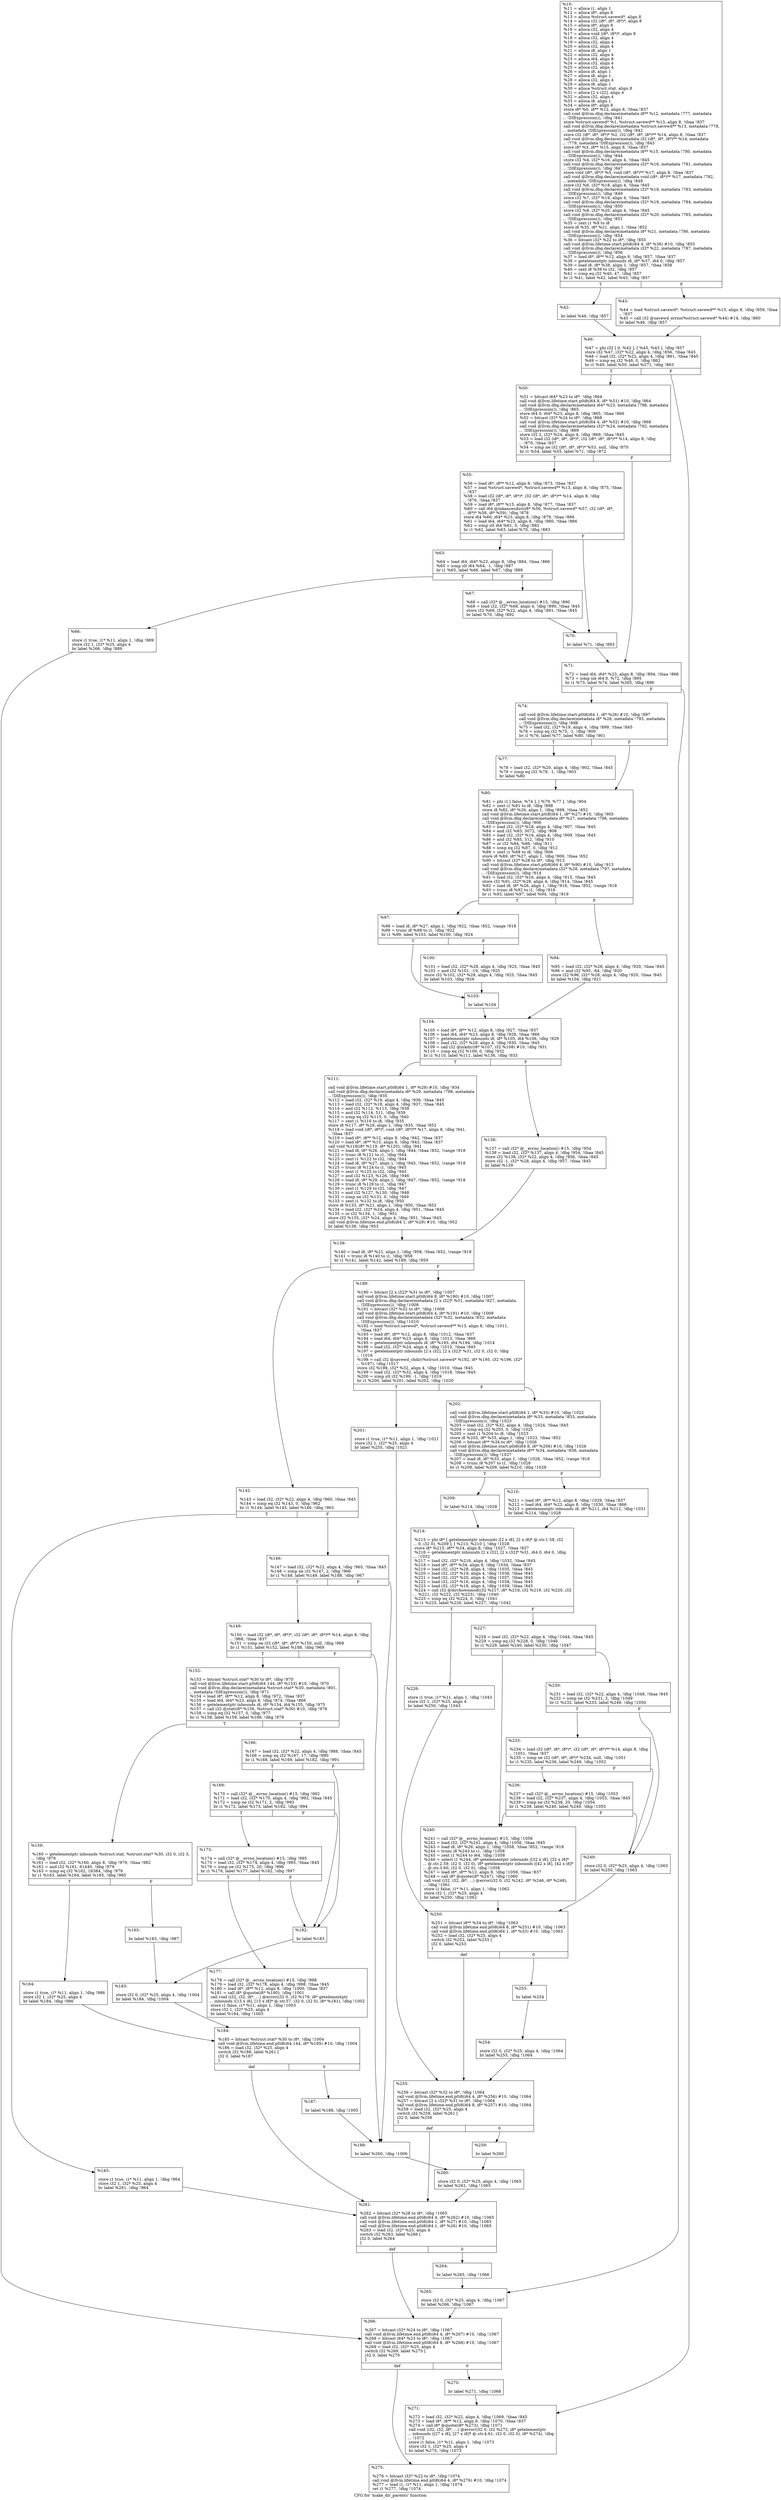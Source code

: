 digraph "CFG for 'make_dir_parents' function" {
	label="CFG for 'make_dir_parents' function";

	Node0x1f39f30 [shape=record,label="{%10:\l  %11 = alloca i1, align 1\l  %12 = alloca i8*, align 8\l  %13 = alloca %struct.savewd*, align 8\l  %14 = alloca i32 (i8*, i8*, i8*)*, align 8\l  %15 = alloca i8*, align 8\l  %16 = alloca i32, align 4\l  %17 = alloca void (i8*, i8*)*, align 8\l  %18 = alloca i32, align 4\l  %19 = alloca i32, align 4\l  %20 = alloca i32, align 4\l  %21 = alloca i8, align 1\l  %22 = alloca i32, align 4\l  %23 = alloca i64, align 8\l  %24 = alloca i32, align 4\l  %25 = alloca i32, align 4\l  %26 = alloca i8, align 1\l  %27 = alloca i8, align 1\l  %28 = alloca i32, align 4\l  %29 = alloca i8, align 1\l  %30 = alloca %struct.stat, align 8\l  %31 = alloca [2 x i32], align 4\l  %32 = alloca i32, align 4\l  %33 = alloca i8, align 1\l  %34 = alloca i8*, align 8\l  store i8* %0, i8** %12, align 8, !tbaa !837\l  call void @llvm.dbg.declare(metadata i8** %12, metadata !777, metadata\l... !DIExpression()), !dbg !841\l  store %struct.savewd* %1, %struct.savewd** %13, align 8, !tbaa !837\l  call void @llvm.dbg.declare(metadata %struct.savewd** %13, metadata !778,\l... metadata !DIExpression()), !dbg !842\l  store i32 (i8*, i8*, i8*)* %2, i32 (i8*, i8*, i8*)** %14, align 8, !tbaa !837\l  call void @llvm.dbg.declare(metadata i32 (i8*, i8*, i8*)** %14, metadata\l... !779, metadata !DIExpression()), !dbg !843\l  store i8* %3, i8** %15, align 8, !tbaa !837\l  call void @llvm.dbg.declare(metadata i8** %15, metadata !780, metadata\l... !DIExpression()), !dbg !844\l  store i32 %4, i32* %16, align 4, !tbaa !845\l  call void @llvm.dbg.declare(metadata i32* %16, metadata !781, metadata\l... !DIExpression()), !dbg !847\l  store void (i8*, i8*)* %5, void (i8*, i8*)** %17, align 8, !tbaa !837\l  call void @llvm.dbg.declare(metadata void (i8*, i8*)** %17, metadata !782,\l... metadata !DIExpression()), !dbg !848\l  store i32 %6, i32* %18, align 4, !tbaa !845\l  call void @llvm.dbg.declare(metadata i32* %18, metadata !783, metadata\l... !DIExpression()), !dbg !849\l  store i32 %7, i32* %19, align 4, !tbaa !845\l  call void @llvm.dbg.declare(metadata i32* %19, metadata !784, metadata\l... !DIExpression()), !dbg !850\l  store i32 %8, i32* %20, align 4, !tbaa !845\l  call void @llvm.dbg.declare(metadata i32* %20, metadata !785, metadata\l... !DIExpression()), !dbg !851\l  %35 = zext i1 %9 to i8\l  store i8 %35, i8* %21, align 1, !tbaa !852\l  call void @llvm.dbg.declare(metadata i8* %21, metadata !786, metadata\l... !DIExpression()), !dbg !854\l  %36 = bitcast i32* %22 to i8*, !dbg !855\l  call void @llvm.lifetime.start.p0i8(i64 4, i8* %36) #10, !dbg !855\l  call void @llvm.dbg.declare(metadata i32* %22, metadata !787, metadata\l... !DIExpression()), !dbg !856\l  %37 = load i8*, i8** %12, align 8, !dbg !857, !tbaa !837\l  %38 = getelementptr inbounds i8, i8* %37, i64 0, !dbg !857\l  %39 = load i8, i8* %38, align 1, !dbg !857, !tbaa !858\l  %40 = sext i8 %39 to i32, !dbg !857\l  %41 = icmp eq i32 %40, 47, !dbg !857\l  br i1 %41, label %42, label %43, !dbg !857\l|{<s0>T|<s1>F}}"];
	Node0x1f39f30:s0 -> Node0x1f39f80;
	Node0x1f39f30:s1 -> Node0x1f39fd0;
	Node0x1f39f80 [shape=record,label="{%42:\l\l  br label %46, !dbg !857\l}"];
	Node0x1f39f80 -> Node0x1f3a020;
	Node0x1f39fd0 [shape=record,label="{%43:\l\l  %44 = load %struct.savewd*, %struct.savewd** %13, align 8, !dbg !859, !tbaa\l... !837\l  %45 = call i32 @savewd_errno(%struct.savewd* %44) #14, !dbg !860\l  br label %46, !dbg !857\l}"];
	Node0x1f39fd0 -> Node0x1f3a020;
	Node0x1f3a020 [shape=record,label="{%46:\l\l  %47 = phi i32 [ 0, %42 ], [ %45, %43 ], !dbg !857\l  store i32 %47, i32* %22, align 4, !dbg !856, !tbaa !845\l  %48 = load i32, i32* %22, align 4, !dbg !861, !tbaa !845\l  %49 = icmp eq i32 %48, 0, !dbg !862\l  br i1 %49, label %50, label %271, !dbg !863\l|{<s0>T|<s1>F}}"];
	Node0x1f3a020:s0 -> Node0x1f3a070;
	Node0x1f3a020:s1 -> Node0x1f3b2e0;
	Node0x1f3a070 [shape=record,label="{%50:\l\l  %51 = bitcast i64* %23 to i8*, !dbg !864\l  call void @llvm.lifetime.start.p0i8(i64 8, i8* %51) #10, !dbg !864\l  call void @llvm.dbg.declare(metadata i64* %23, metadata !788, metadata\l... !DIExpression()), !dbg !865\l  store i64 0, i64* %23, align 8, !dbg !865, !tbaa !866\l  %52 = bitcast i32* %24 to i8*, !dbg !868\l  call void @llvm.lifetime.start.p0i8(i64 4, i8* %52) #10, !dbg !868\l  call void @llvm.dbg.declare(metadata i32* %24, metadata !792, metadata\l... !DIExpression()), !dbg !869\l  store i32 2, i32* %24, align 4, !dbg !869, !tbaa !845\l  %53 = load i32 (i8*, i8*, i8*)*, i32 (i8*, i8*, i8*)** %14, align 8, !dbg\l... !870, !tbaa !837\l  %54 = icmp ne i32 (i8*, i8*, i8*)* %53, null, !dbg !870\l  br i1 %54, label %55, label %71, !dbg !872\l|{<s0>T|<s1>F}}"];
	Node0x1f3a070:s0 -> Node0x1f3a0c0;
	Node0x1f3a070:s1 -> Node0x1f3a250;
	Node0x1f3a0c0 [shape=record,label="{%55:\l\l  %56 = load i8*, i8** %12, align 8, !dbg !873, !tbaa !837\l  %57 = load %struct.savewd*, %struct.savewd** %13, align 8, !dbg !875, !tbaa\l... !837\l  %58 = load i32 (i8*, i8*, i8*)*, i32 (i8*, i8*, i8*)** %14, align 8, !dbg\l... !876, !tbaa !837\l  %59 = load i8*, i8** %15, align 8, !dbg !877, !tbaa !837\l  %60 = call i64 @mkancesdirs(i8* %56, %struct.savewd* %57, i32 (i8*, i8*,\l... i8*)* %58, i8* %59), !dbg !878\l  store i64 %60, i64* %23, align 8, !dbg !879, !tbaa !866\l  %61 = load i64, i64* %23, align 8, !dbg !880, !tbaa !866\l  %62 = icmp slt i64 %61, 0, !dbg !882\l  br i1 %62, label %63, label %70, !dbg !883\l|{<s0>T|<s1>F}}"];
	Node0x1f3a0c0:s0 -> Node0x1f3a110;
	Node0x1f3a0c0:s1 -> Node0x1f3a200;
	Node0x1f3a110 [shape=record,label="{%63:\l\l  %64 = load i64, i64* %23, align 8, !dbg !884, !tbaa !866\l  %65 = icmp slt i64 %64, -1, !dbg !887\l  br i1 %65, label %66, label %67, !dbg !888\l|{<s0>T|<s1>F}}"];
	Node0x1f3a110:s0 -> Node0x1f3a160;
	Node0x1f3a110:s1 -> Node0x1f3a1b0;
	Node0x1f3a160 [shape=record,label="{%66:\l\l  store i1 true, i1* %11, align 1, !dbg !889\l  store i32 1, i32* %25, align 4\l  br label %266, !dbg !889\l}"];
	Node0x1f3a160 -> Node0x1f3b240;
	Node0x1f3a1b0 [shape=record,label="{%67:\l\l  %68 = call i32* @__errno_location() #15, !dbg !890\l  %69 = load i32, i32* %68, align 4, !dbg !890, !tbaa !845\l  store i32 %69, i32* %22, align 4, !dbg !891, !tbaa !845\l  br label %70, !dbg !892\l}"];
	Node0x1f3a1b0 -> Node0x1f3a200;
	Node0x1f3a200 [shape=record,label="{%70:\l\l  br label %71, !dbg !893\l}"];
	Node0x1f3a200 -> Node0x1f3a250;
	Node0x1f3a250 [shape=record,label="{%71:\l\l  %72 = load i64, i64* %23, align 8, !dbg !894, !tbaa !866\l  %73 = icmp sle i64 0, %72, !dbg !895\l  br i1 %73, label %74, label %265, !dbg !896\l|{<s0>T|<s1>F}}"];
	Node0x1f3a250:s0 -> Node0x1f3a2a0;
	Node0x1f3a250:s1 -> Node0x1f3b1f0;
	Node0x1f3a2a0 [shape=record,label="{%74:\l\l  call void @llvm.lifetime.start.p0i8(i64 1, i8* %26) #10, !dbg !897\l  call void @llvm.dbg.declare(metadata i8* %26, metadata !793, metadata\l... !DIExpression()), !dbg !898\l  %75 = load i32, i32* %19, align 4, !dbg !899, !tbaa !845\l  %76 = icmp eq i32 %75, -1, !dbg !900\l  br i1 %76, label %77, label %80, !dbg !901\l|{<s0>T|<s1>F}}"];
	Node0x1f3a2a0:s0 -> Node0x1f3a2f0;
	Node0x1f3a2a0:s1 -> Node0x1f3a340;
	Node0x1f3a2f0 [shape=record,label="{%77:\l\l  %78 = load i32, i32* %20, align 4, !dbg !902, !tbaa !845\l  %79 = icmp eq i32 %78, -1, !dbg !903\l  br label %80\l}"];
	Node0x1f3a2f0 -> Node0x1f3a340;
	Node0x1f3a340 [shape=record,label="{%80:\l\l  %81 = phi i1 [ false, %74 ], [ %79, %77 ], !dbg !904\l  %82 = zext i1 %81 to i8, !dbg !898\l  store i8 %82, i8* %26, align 1, !dbg !898, !tbaa !852\l  call void @llvm.lifetime.start.p0i8(i64 1, i8* %27) #10, !dbg !905\l  call void @llvm.dbg.declare(metadata i8* %27, metadata !796, metadata\l... !DIExpression()), !dbg !906\l  %83 = load i32, i32* %18, align 4, !dbg !907, !tbaa !845\l  %84 = and i32 %83, 3072, !dbg !908\l  %85 = load i32, i32* %16, align 4, !dbg !909, !tbaa !845\l  %86 = and i32 %85, 512, !dbg !910\l  %87 = or i32 %84, %86, !dbg !911\l  %88 = icmp eq i32 %87, 0, !dbg !912\l  %89 = zext i1 %88 to i8, !dbg !906\l  store i8 %89, i8* %27, align 1, !dbg !906, !tbaa !852\l  %90 = bitcast i32* %28 to i8*, !dbg !913\l  call void @llvm.lifetime.start.p0i8(i64 4, i8* %90) #10, !dbg !913\l  call void @llvm.dbg.declare(metadata i32* %28, metadata !797, metadata\l... !DIExpression()), !dbg !914\l  %91 = load i32, i32* %16, align 4, !dbg !915, !tbaa !845\l  store i32 %91, i32* %28, align 4, !dbg !914, !tbaa !845\l  %92 = load i8, i8* %26, align 1, !dbg !916, !tbaa !852, !range !918\l  %93 = trunc i8 %92 to i1, !dbg !916\l  br i1 %93, label %97, label %94, !dbg !919\l|{<s0>T|<s1>F}}"];
	Node0x1f3a340:s0 -> Node0x1f3a3e0;
	Node0x1f3a340:s1 -> Node0x1f3a390;
	Node0x1f3a390 [shape=record,label="{%94:\l\l  %95 = load i32, i32* %28, align 4, !dbg !920, !tbaa !845\l  %96 = and i32 %95, -64, !dbg !920\l  store i32 %96, i32* %28, align 4, !dbg !920, !tbaa !845\l  br label %104, !dbg !921\l}"];
	Node0x1f3a390 -> Node0x1f3a4d0;
	Node0x1f3a3e0 [shape=record,label="{%97:\l\l  %98 = load i8, i8* %27, align 1, !dbg !922, !tbaa !852, !range !918\l  %99 = trunc i8 %98 to i1, !dbg !922\l  br i1 %99, label %103, label %100, !dbg !924\l|{<s0>T|<s1>F}}"];
	Node0x1f3a3e0:s0 -> Node0x1f3a480;
	Node0x1f3a3e0:s1 -> Node0x1f3a430;
	Node0x1f3a430 [shape=record,label="{%100:\l\l  %101 = load i32, i32* %28, align 4, !dbg !925, !tbaa !845\l  %102 = and i32 %101, -19, !dbg !925\l  store i32 %102, i32* %28, align 4, !dbg !925, !tbaa !845\l  br label %103, !dbg !926\l}"];
	Node0x1f3a430 -> Node0x1f3a480;
	Node0x1f3a480 [shape=record,label="{%103:\l\l  br label %104\l}"];
	Node0x1f3a480 -> Node0x1f3a4d0;
	Node0x1f3a4d0 [shape=record,label="{%104:\l\l  %105 = load i8*, i8** %12, align 8, !dbg !927, !tbaa !837\l  %106 = load i64, i64* %23, align 8, !dbg !928, !tbaa !866\l  %107 = getelementptr inbounds i8, i8* %105, i64 %106, !dbg !929\l  %108 = load i32, i32* %28, align 4, !dbg !930, !tbaa !845\l  %109 = call i32 @mkdir(i8* %107, i32 %108) #10, !dbg !931\l  %110 = icmp eq i32 %109, 0, !dbg !932\l  br i1 %110, label %111, label %136, !dbg !933\l|{<s0>T|<s1>F}}"];
	Node0x1f3a4d0:s0 -> Node0x1f3a520;
	Node0x1f3a4d0:s1 -> Node0x1f3a570;
	Node0x1f3a520 [shape=record,label="{%111:\l\l  call void @llvm.lifetime.start.p0i8(i64 1, i8* %29) #10, !dbg !934\l  call void @llvm.dbg.declare(metadata i8* %29, metadata !798, metadata\l... !DIExpression()), !dbg !935\l  %112 = load i32, i32* %16, align 4, !dbg !936, !tbaa !845\l  %113 = load i32, i32* %18, align 4, !dbg !937, !tbaa !845\l  %114 = and i32 %112, %113, !dbg !938\l  %115 = and i32 %114, 511, !dbg !939\l  %116 = icmp eq i32 %115, 0, !dbg !940\l  %117 = zext i1 %116 to i8, !dbg !935\l  store i8 %117, i8* %29, align 1, !dbg !935, !tbaa !852\l  %118 = load void (i8*, i8*)*, void (i8*, i8*)** %17, align 8, !dbg !941,\l... !tbaa !837\l  %119 = load i8*, i8** %12, align 8, !dbg !942, !tbaa !837\l  %120 = load i8*, i8** %15, align 8, !dbg !943, !tbaa !837\l  call void %118(i8* %119, i8* %120), !dbg !941\l  %121 = load i8, i8* %26, align 1, !dbg !944, !tbaa !852, !range !918\l  %122 = trunc i8 %121 to i1, !dbg !944\l  %123 = zext i1 %122 to i32, !dbg !944\l  %124 = load i8, i8* %27, align 1, !dbg !945, !tbaa !852, !range !918\l  %125 = trunc i8 %124 to i1, !dbg !945\l  %126 = zext i1 %125 to i32, !dbg !945\l  %127 = and i32 %123, %126, !dbg !946\l  %128 = load i8, i8* %29, align 1, !dbg !947, !tbaa !852, !range !918\l  %129 = trunc i8 %128 to i1, !dbg !947\l  %130 = zext i1 %129 to i32, !dbg !947\l  %131 = and i32 %127, %130, !dbg !948\l  %132 = icmp ne i32 %131, 0, !dbg !949\l  %133 = zext i1 %132 to i8, !dbg !950\l  store i8 %133, i8* %21, align 1, !dbg !950, !tbaa !852\l  %134 = load i32, i32* %24, align 4, !dbg !951, !tbaa !845\l  %135 = or i32 %134, 1, !dbg !951\l  store i32 %135, i32* %24, align 4, !dbg !951, !tbaa !845\l  call void @llvm.lifetime.end.p0i8(i64 1, i8* %29) #10, !dbg !952\l  br label %139, !dbg !953\l}"];
	Node0x1f3a520 -> Node0x1f3a5c0;
	Node0x1f3a570 [shape=record,label="{%136:\l\l  %137 = call i32* @__errno_location() #15, !dbg !954\l  %138 = load i32, i32* %137, align 4, !dbg !954, !tbaa !845\l  store i32 %138, i32* %22, align 4, !dbg !956, !tbaa !845\l  store i32 -1, i32* %28, align 4, !dbg !957, !tbaa !845\l  br label %139\l}"];
	Node0x1f3a570 -> Node0x1f3a5c0;
	Node0x1f3a5c0 [shape=record,label="{%139:\l\l  %140 = load i8, i8* %21, align 1, !dbg !958, !tbaa !852, !range !918\l  %141 = trunc i8 %140 to i1, !dbg !958\l  br i1 %141, label %142, label %189, !dbg !959\l|{<s0>T|<s1>F}}"];
	Node0x1f3a5c0:s0 -> Node0x1f3a610;
	Node0x1f3a5c0:s1 -> Node0x1f3ab60;
	Node0x1f3a610 [shape=record,label="{%142:\l\l  %143 = load i32, i32* %22, align 4, !dbg !960, !tbaa !845\l  %144 = icmp eq i32 %143, 0, !dbg !962\l  br i1 %144, label %145, label %146, !dbg !963\l|{<s0>T|<s1>F}}"];
	Node0x1f3a610:s0 -> Node0x1f3a660;
	Node0x1f3a610:s1 -> Node0x1f3a6b0;
	Node0x1f3a660 [shape=record,label="{%145:\l\l  store i1 true, i1* %11, align 1, !dbg !964\l  store i32 1, i32* %25, align 4\l  br label %261, !dbg !964\l}"];
	Node0x1f3a660 -> Node0x1f3b150;
	Node0x1f3a6b0 [shape=record,label="{%146:\l\l  %147 = load i32, i32* %22, align 4, !dbg !965, !tbaa !845\l  %148 = icmp ne i32 %147, 2, !dbg !966\l  br i1 %148, label %149, label %188, !dbg !967\l|{<s0>T|<s1>F}}"];
	Node0x1f3a6b0:s0 -> Node0x1f3a700;
	Node0x1f3a6b0:s1 -> Node0x1f3ab10;
	Node0x1f3a700 [shape=record,label="{%149:\l\l  %150 = load i32 (i8*, i8*, i8*)*, i32 (i8*, i8*, i8*)** %14, align 8, !dbg\l... !968, !tbaa !837\l  %151 = icmp ne i32 (i8*, i8*, i8*)* %150, null, !dbg !968\l  br i1 %151, label %152, label %188, !dbg !969\l|{<s0>T|<s1>F}}"];
	Node0x1f3a700:s0 -> Node0x1f3a750;
	Node0x1f3a700:s1 -> Node0x1f3ab10;
	Node0x1f3a750 [shape=record,label="{%152:\l\l  %153 = bitcast %struct.stat* %30 to i8*, !dbg !970\l  call void @llvm.lifetime.start.p0i8(i64 144, i8* %153) #10, !dbg !970\l  call void @llvm.dbg.declare(metadata %struct.stat* %30, metadata !801,\l... metadata !DIExpression()), !dbg !971\l  %154 = load i8*, i8** %12, align 8, !dbg !972, !tbaa !837\l  %155 = load i64, i64* %23, align 8, !dbg !974, !tbaa !866\l  %156 = getelementptr inbounds i8, i8* %154, i64 %155, !dbg !975\l  %157 = call i32 @stat(i8* %156, %struct.stat* %30) #10, !dbg !976\l  %158 = icmp eq i32 %157, 0, !dbg !977\l  br i1 %158, label %159, label %166, !dbg !978\l|{<s0>T|<s1>F}}"];
	Node0x1f3a750:s0 -> Node0x1f3a7a0;
	Node0x1f3a750:s1 -> Node0x1f3a890;
	Node0x1f3a7a0 [shape=record,label="{%159:\l\l  %160 = getelementptr inbounds %struct.stat, %struct.stat* %30, i32 0, i32 3,\l... !dbg !979\l  %161 = load i32, i32* %160, align 8, !dbg !979, !tbaa !982\l  %162 = and i32 %161, 61440, !dbg !979\l  %163 = icmp eq i32 %162, 16384, !dbg !979\l  br i1 %163, label %164, label %165, !dbg !985\l|{<s0>T|<s1>F}}"];
	Node0x1f3a7a0:s0 -> Node0x1f3a7f0;
	Node0x1f3a7a0:s1 -> Node0x1f3a840;
	Node0x1f3a7f0 [shape=record,label="{%164:\l\l  store i1 true, i1* %11, align 1, !dbg !986\l  store i32 1, i32* %25, align 4\l  br label %184, !dbg !986\l}"];
	Node0x1f3a7f0 -> Node0x1f3aa70;
	Node0x1f3a840 [shape=record,label="{%165:\l\l  br label %183, !dbg !987\l}"];
	Node0x1f3a840 -> Node0x1f3aa20;
	Node0x1f3a890 [shape=record,label="{%166:\l\l  %167 = load i32, i32* %22, align 4, !dbg !988, !tbaa !845\l  %168 = icmp eq i32 %167, 17, !dbg !990\l  br i1 %168, label %169, label %182, !dbg !991\l|{<s0>T|<s1>F}}"];
	Node0x1f3a890:s0 -> Node0x1f3a8e0;
	Node0x1f3a890:s1 -> Node0x1f3a9d0;
	Node0x1f3a8e0 [shape=record,label="{%169:\l\l  %170 = call i32* @__errno_location() #15, !dbg !992\l  %171 = load i32, i32* %170, align 4, !dbg !992, !tbaa !845\l  %172 = icmp ne i32 %171, 2, !dbg !993\l  br i1 %172, label %173, label %182, !dbg !994\l|{<s0>T|<s1>F}}"];
	Node0x1f3a8e0:s0 -> Node0x1f3a930;
	Node0x1f3a8e0:s1 -> Node0x1f3a9d0;
	Node0x1f3a930 [shape=record,label="{%173:\l\l  %174 = call i32* @__errno_location() #15, !dbg !995\l  %175 = load i32, i32* %174, align 4, !dbg !995, !tbaa !845\l  %176 = icmp ne i32 %175, 20, !dbg !996\l  br i1 %176, label %177, label %182, !dbg !997\l|{<s0>T|<s1>F}}"];
	Node0x1f3a930:s0 -> Node0x1f3a980;
	Node0x1f3a930:s1 -> Node0x1f3a9d0;
	Node0x1f3a980 [shape=record,label="{%177:\l\l  %178 = call i32* @__errno_location() #15, !dbg !998\l  %179 = load i32, i32* %178, align 4, !dbg !998, !tbaa !845\l  %180 = load i8*, i8** %12, align 8, !dbg !1000, !tbaa !837\l  %181 = call i8* @quote(i8* %180), !dbg !1001\l  call void (i32, i32, i8*, ...) @error(i32 0, i32 %179, i8* getelementptr\l... inbounds ([15 x i8], [15 x i8]* @.str.57, i32 0, i32 0), i8* %181), !dbg !1002\l  store i1 false, i1* %11, align 1, !dbg !1003\l  store i32 1, i32* %25, align 4\l  br label %184, !dbg !1003\l}"];
	Node0x1f3a980 -> Node0x1f3aa70;
	Node0x1f3a9d0 [shape=record,label="{%182:\l\l  br label %183\l}"];
	Node0x1f3a9d0 -> Node0x1f3aa20;
	Node0x1f3aa20 [shape=record,label="{%183:\l\l  store i32 0, i32* %25, align 4, !dbg !1004\l  br label %184, !dbg !1004\l}"];
	Node0x1f3aa20 -> Node0x1f3aa70;
	Node0x1f3aa70 [shape=record,label="{%184:\l\l  %185 = bitcast %struct.stat* %30 to i8*, !dbg !1004\l  call void @llvm.lifetime.end.p0i8(i64 144, i8* %185) #10, !dbg !1004\l  %186 = load i32, i32* %25, align 4\l  switch i32 %186, label %261 [\l    i32 0, label %187\l  ]\l|{<s0>def|<s1>0}}"];
	Node0x1f3aa70:s0 -> Node0x1f3b150;
	Node0x1f3aa70:s1 -> Node0x1f3aac0;
	Node0x1f3aac0 [shape=record,label="{%187:\l\l  br label %188, !dbg !1005\l}"];
	Node0x1f3aac0 -> Node0x1f3ab10;
	Node0x1f3ab10 [shape=record,label="{%188:\l\l  br label %260, !dbg !1006\l}"];
	Node0x1f3ab10 -> Node0x1f3b100;
	Node0x1f3ab60 [shape=record,label="{%189:\l\l  %190 = bitcast [2 x i32]* %31 to i8*, !dbg !1007\l  call void @llvm.lifetime.start.p0i8(i64 8, i8* %190) #10, !dbg !1007\l  call void @llvm.dbg.declare(metadata [2 x i32]* %31, metadata !827, metadata\l... !DIExpression()), !dbg !1008\l  %191 = bitcast i32* %32 to i8*, !dbg !1009\l  call void @llvm.lifetime.start.p0i8(i64 4, i8* %191) #10, !dbg !1009\l  call void @llvm.dbg.declare(metadata i32* %32, metadata !832, metadata\l... !DIExpression()), !dbg !1010\l  %192 = load %struct.savewd*, %struct.savewd** %13, align 8, !dbg !1011,\l... !tbaa !837\l  %193 = load i8*, i8** %12, align 8, !dbg !1012, !tbaa !837\l  %194 = load i64, i64* %23, align 8, !dbg !1013, !tbaa !866\l  %195 = getelementptr inbounds i8, i8* %193, i64 %194, !dbg !1014\l  %196 = load i32, i32* %24, align 4, !dbg !1015, !tbaa !845\l  %197 = getelementptr inbounds [2 x i32], [2 x i32]* %31, i32 0, i32 0, !dbg\l... !1016\l  %198 = call i32 @savewd_chdir(%struct.savewd* %192, i8* %195, i32 %196, i32*\l... %197), !dbg !1017\l  store i32 %198, i32* %32, align 4, !dbg !1010, !tbaa !845\l  %199 = load i32, i32* %32, align 4, !dbg !1018, !tbaa !845\l  %200 = icmp slt i32 %199, -1, !dbg !1019\l  br i1 %200, label %201, label %202, !dbg !1020\l|{<s0>T|<s1>F}}"];
	Node0x1f3ab60:s0 -> Node0x1f3abb0;
	Node0x1f3ab60:s1 -> Node0x1f3ac00;
	Node0x1f3abb0 [shape=record,label="{%201:\l\l  store i1 true, i1* %11, align 1, !dbg !1021\l  store i32 1, i32* %25, align 4\l  br label %255, !dbg !1021\l}"];
	Node0x1f3abb0 -> Node0x1f3b060;
	Node0x1f3ac00 [shape=record,label="{%202:\l\l  call void @llvm.lifetime.start.p0i8(i64 1, i8* %33) #10, !dbg !1022\l  call void @llvm.dbg.declare(metadata i8* %33, metadata !833, metadata\l... !DIExpression()), !dbg !1023\l  %203 = load i32, i32* %32, align 4, !dbg !1024, !tbaa !845\l  %204 = icmp eq i32 %203, 0, !dbg !1025\l  %205 = zext i1 %204 to i8, !dbg !1023\l  store i8 %205, i8* %33, align 1, !dbg !1023, !tbaa !852\l  %206 = bitcast i8** %34 to i8*, !dbg !1026\l  call void @llvm.lifetime.start.p0i8(i64 8, i8* %206) #10, !dbg !1026\l  call void @llvm.dbg.declare(metadata i8** %34, metadata !836, metadata\l... !DIExpression()), !dbg !1027\l  %207 = load i8, i8* %33, align 1, !dbg !1028, !tbaa !852, !range !918\l  %208 = trunc i8 %207 to i1, !dbg !1028\l  br i1 %208, label %209, label %210, !dbg !1028\l|{<s0>T|<s1>F}}"];
	Node0x1f3ac00:s0 -> Node0x1f3ac50;
	Node0x1f3ac00:s1 -> Node0x1f3aca0;
	Node0x1f3ac50 [shape=record,label="{%209:\l\l  br label %214, !dbg !1028\l}"];
	Node0x1f3ac50 -> Node0x1f3acf0;
	Node0x1f3aca0 [shape=record,label="{%210:\l\l  %211 = load i8*, i8** %12, align 8, !dbg !1029, !tbaa !837\l  %212 = load i64, i64* %23, align 8, !dbg !1030, !tbaa !866\l  %213 = getelementptr inbounds i8, i8* %211, i64 %212, !dbg !1031\l  br label %214, !dbg !1028\l}"];
	Node0x1f3aca0 -> Node0x1f3acf0;
	Node0x1f3acf0 [shape=record,label="{%214:\l\l  %215 = phi i8* [ getelementptr inbounds ([2 x i8], [2 x i8]* @.str.1.58, i32\l... 0, i32 0), %209 ], [ %213, %210 ], !dbg !1028\l  store i8* %215, i8** %34, align 8, !dbg !1027, !tbaa !837\l  %216 = getelementptr inbounds [2 x i32], [2 x i32]* %31, i64 0, i64 0, !dbg\l... !1032\l  %217 = load i32, i32* %216, align 4, !dbg !1032, !tbaa !845\l  %218 = load i8*, i8** %34, align 8, !dbg !1034, !tbaa !837\l  %219 = load i32, i32* %28, align 4, !dbg !1035, !tbaa !845\l  %220 = load i32, i32* %19, align 4, !dbg !1036, !tbaa !845\l  %221 = load i32, i32* %20, align 4, !dbg !1037, !tbaa !845\l  %222 = load i32, i32* %16, align 4, !dbg !1038, !tbaa !845\l  %223 = load i32, i32* %18, align 4, !dbg !1039, !tbaa !845\l  %224 = call i32 @dirchownmod(i32 %217, i8* %218, i32 %219, i32 %220, i32\l... %221, i32 %222, i32 %223), !dbg !1040\l  %225 = icmp eq i32 %224, 0, !dbg !1041\l  br i1 %225, label %226, label %227, !dbg !1042\l|{<s0>T|<s1>F}}"];
	Node0x1f3acf0:s0 -> Node0x1f3ad40;
	Node0x1f3acf0:s1 -> Node0x1f3ad90;
	Node0x1f3ad40 [shape=record,label="{%226:\l\l  store i1 true, i1* %11, align 1, !dbg !1043\l  store i32 1, i32* %25, align 4\l  br label %250, !dbg !1043\l}"];
	Node0x1f3ad40 -> Node0x1f3af70;
	Node0x1f3ad90 [shape=record,label="{%227:\l\l  %228 = load i32, i32* %22, align 4, !dbg !1044, !tbaa !845\l  %229 = icmp eq i32 %228, 0, !dbg !1046\l  br i1 %229, label %240, label %230, !dbg !1047\l|{<s0>T|<s1>F}}"];
	Node0x1f3ad90:s0 -> Node0x1f3aed0;
	Node0x1f3ad90:s1 -> Node0x1f3ade0;
	Node0x1f3ade0 [shape=record,label="{%230:\l\l  %231 = load i32, i32* %22, align 4, !dbg !1048, !tbaa !845\l  %232 = icmp ne i32 %231, 2, !dbg !1049\l  br i1 %232, label %233, label %249, !dbg !1050\l|{<s0>T|<s1>F}}"];
	Node0x1f3ade0:s0 -> Node0x1f3ae30;
	Node0x1f3ade0:s1 -> Node0x1f3af20;
	Node0x1f3ae30 [shape=record,label="{%233:\l\l  %234 = load i32 (i8*, i8*, i8*)*, i32 (i8*, i8*, i8*)** %14, align 8, !dbg\l... !1051, !tbaa !837\l  %235 = icmp ne i32 (i8*, i8*, i8*)* %234, null, !dbg !1051\l  br i1 %235, label %236, label %249, !dbg !1052\l|{<s0>T|<s1>F}}"];
	Node0x1f3ae30:s0 -> Node0x1f3ae80;
	Node0x1f3ae30:s1 -> Node0x1f3af20;
	Node0x1f3ae80 [shape=record,label="{%236:\l\l  %237 = call i32* @__errno_location() #15, !dbg !1053\l  %238 = load i32, i32* %237, align 4, !dbg !1053, !tbaa !845\l  %239 = icmp ne i32 %238, 20, !dbg !1054\l  br i1 %239, label %240, label %249, !dbg !1055\l|{<s0>T|<s1>F}}"];
	Node0x1f3ae80:s0 -> Node0x1f3aed0;
	Node0x1f3ae80:s1 -> Node0x1f3af20;
	Node0x1f3aed0 [shape=record,label="{%240:\l\l  %241 = call i32* @__errno_location() #15, !dbg !1056\l  %242 = load i32, i32* %241, align 4, !dbg !1056, !tbaa !845\l  %243 = load i8, i8* %26, align 1, !dbg !1058, !tbaa !852, !range !918\l  %244 = trunc i8 %243 to i1, !dbg !1058\l  %245 = zext i1 %244 to i64, !dbg !1058\l  %246 = select i1 %244, i8* getelementptr inbounds ([32 x i8], [32 x i8]*\l... @.str.2.59, i32 0, i32 0), i8* getelementptr inbounds ([42 x i8], [42 x i8]*\l... @.str.3.60, i32 0, i32 0), !dbg !1058\l  %247 = load i8*, i8** %12, align 8, !dbg !1059, !tbaa !837\l  %248 = call i8* @quote(i8* %247), !dbg !1060\l  call void (i32, i32, i8*, ...) @error(i32 0, i32 %242, i8* %246, i8* %248),\l... !dbg !1061\l  store i1 false, i1* %11, align 1, !dbg !1062\l  store i32 1, i32* %25, align 4\l  br label %250, !dbg !1062\l}"];
	Node0x1f3aed0 -> Node0x1f3af70;
	Node0x1f3af20 [shape=record,label="{%249:\l\l  store i32 0, i32* %25, align 4, !dbg !1063\l  br label %250, !dbg !1063\l}"];
	Node0x1f3af20 -> Node0x1f3af70;
	Node0x1f3af70 [shape=record,label="{%250:\l\l  %251 = bitcast i8** %34 to i8*, !dbg !1063\l  call void @llvm.lifetime.end.p0i8(i64 8, i8* %251) #10, !dbg !1063\l  call void @llvm.lifetime.end.p0i8(i64 1, i8* %33) #10, !dbg !1063\l  %252 = load i32, i32* %25, align 4\l  switch i32 %252, label %255 [\l    i32 0, label %253\l  ]\l|{<s0>def|<s1>0}}"];
	Node0x1f3af70:s0 -> Node0x1f3b060;
	Node0x1f3af70:s1 -> Node0x1f3afc0;
	Node0x1f3afc0 [shape=record,label="{%253:\l\l  br label %254\l}"];
	Node0x1f3afc0 -> Node0x1f3b010;
	Node0x1f3b010 [shape=record,label="{%254:\l\l  store i32 0, i32* %25, align 4, !dbg !1064\l  br label %255, !dbg !1064\l}"];
	Node0x1f3b010 -> Node0x1f3b060;
	Node0x1f3b060 [shape=record,label="{%255:\l\l  %256 = bitcast i32* %32 to i8*, !dbg !1064\l  call void @llvm.lifetime.end.p0i8(i64 4, i8* %256) #10, !dbg !1064\l  %257 = bitcast [2 x i32]* %31 to i8*, !dbg !1064\l  call void @llvm.lifetime.end.p0i8(i64 8, i8* %257) #10, !dbg !1064\l  %258 = load i32, i32* %25, align 4\l  switch i32 %258, label %261 [\l    i32 0, label %259\l  ]\l|{<s0>def|<s1>0}}"];
	Node0x1f3b060:s0 -> Node0x1f3b150;
	Node0x1f3b060:s1 -> Node0x1f3b0b0;
	Node0x1f3b0b0 [shape=record,label="{%259:\l\l  br label %260\l}"];
	Node0x1f3b0b0 -> Node0x1f3b100;
	Node0x1f3b100 [shape=record,label="{%260:\l\l  store i32 0, i32* %25, align 4, !dbg !1065\l  br label %261, !dbg !1065\l}"];
	Node0x1f3b100 -> Node0x1f3b150;
	Node0x1f3b150 [shape=record,label="{%261:\l\l  %262 = bitcast i32* %28 to i8*, !dbg !1065\l  call void @llvm.lifetime.end.p0i8(i64 4, i8* %262) #10, !dbg !1065\l  call void @llvm.lifetime.end.p0i8(i64 1, i8* %27) #10, !dbg !1065\l  call void @llvm.lifetime.end.p0i8(i64 1, i8* %26) #10, !dbg !1065\l  %263 = load i32, i32* %25, align 4\l  switch i32 %263, label %266 [\l    i32 0, label %264\l  ]\l|{<s0>def|<s1>0}}"];
	Node0x1f3b150:s0 -> Node0x1f3b240;
	Node0x1f3b150:s1 -> Node0x1f3b1a0;
	Node0x1f3b1a0 [shape=record,label="{%264:\l\l  br label %265, !dbg !1066\l}"];
	Node0x1f3b1a0 -> Node0x1f3b1f0;
	Node0x1f3b1f0 [shape=record,label="{%265:\l\l  store i32 0, i32* %25, align 4, !dbg !1067\l  br label %266, !dbg !1067\l}"];
	Node0x1f3b1f0 -> Node0x1f3b240;
	Node0x1f3b240 [shape=record,label="{%266:\l\l  %267 = bitcast i32* %24 to i8*, !dbg !1067\l  call void @llvm.lifetime.end.p0i8(i64 4, i8* %267) #10, !dbg !1067\l  %268 = bitcast i64* %23 to i8*, !dbg !1067\l  call void @llvm.lifetime.end.p0i8(i64 8, i8* %268) #10, !dbg !1067\l  %269 = load i32, i32* %25, align 4\l  switch i32 %269, label %275 [\l    i32 0, label %270\l  ]\l|{<s0>def|<s1>0}}"];
	Node0x1f3b240:s0 -> Node0x1f3b330;
	Node0x1f3b240:s1 -> Node0x1f3b290;
	Node0x1f3b290 [shape=record,label="{%270:\l\l  br label %271, !dbg !1068\l}"];
	Node0x1f3b290 -> Node0x1f3b2e0;
	Node0x1f3b2e0 [shape=record,label="{%271:\l\l  %272 = load i32, i32* %22, align 4, !dbg !1069, !tbaa !845\l  %273 = load i8*, i8** %12, align 8, !dbg !1070, !tbaa !837\l  %274 = call i8* @quote(i8* %273), !dbg !1071\l  call void (i32, i32, i8*, ...) @error(i32 0, i32 %272, i8* getelementptr\l... inbounds ([27 x i8], [27 x i8]* @.str.4.61, i32 0, i32 0), i8* %274), !dbg\l... !1072\l  store i1 false, i1* %11, align 1, !dbg !1073\l  store i32 1, i32* %25, align 4\l  br label %275, !dbg !1073\l}"];
	Node0x1f3b2e0 -> Node0x1f3b330;
	Node0x1f3b330 [shape=record,label="{%275:\l\l  %276 = bitcast i32* %22 to i8*, !dbg !1074\l  call void @llvm.lifetime.end.p0i8(i64 4, i8* %276) #10, !dbg !1074\l  %277 = load i1, i1* %11, align 1, !dbg !1074\l  ret i1 %277, !dbg !1074\l}"];
}

